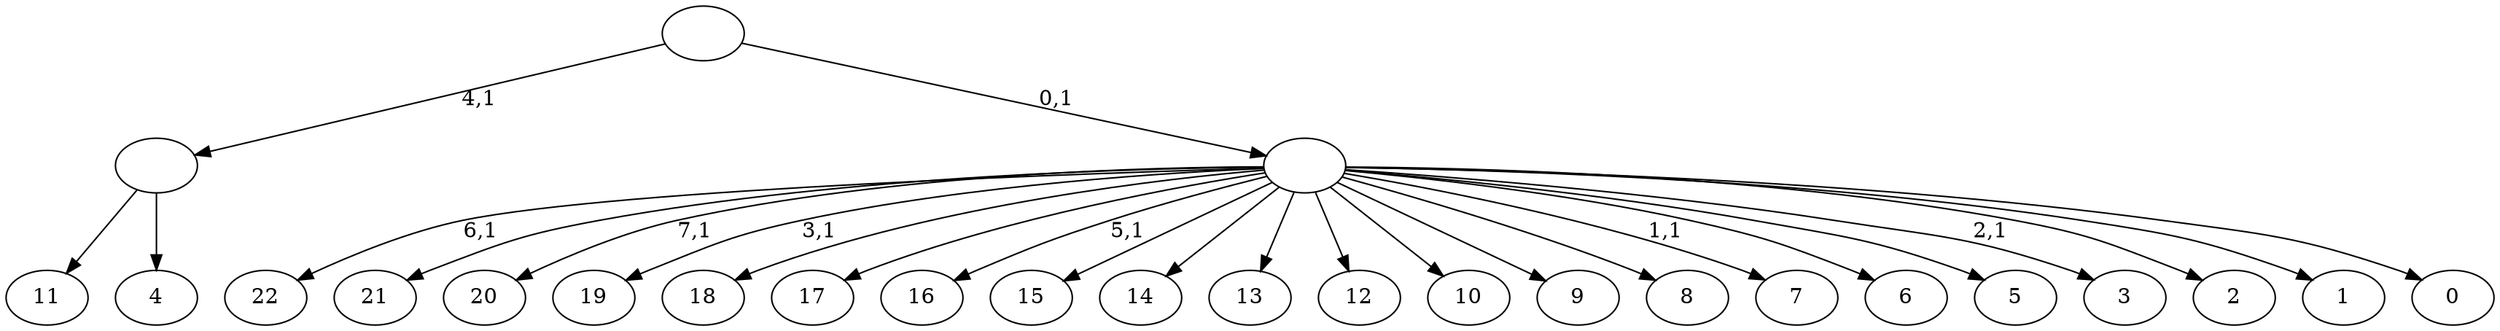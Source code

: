 digraph T {
	31 [label="22"]
	29 [label="21"]
	28 [label="20"]
	26 [label="19"]
	24 [label="18"]
	23 [label="17"]
	22 [label="16"]
	20 [label="15"]
	19 [label="14"]
	18 [label="13"]
	17 [label="12"]
	16 [label="11"]
	15 [label="10"]
	14 [label="9"]
	13 [label="8"]
	12 [label="7"]
	10 [label="6"]
	9 [label="5"]
	8 [label="4"]
	7 [label=""]
	6 [label="3"]
	4 [label="2"]
	3 [label="1"]
	2 [label="0"]
	1 [label=""]
	0 [label=""]
	7 -> 16 [label=""]
	7 -> 8 [label=""]
	1 -> 6 [label="2,1"]
	1 -> 12 [label="1,1"]
	1 -> 22 [label="5,1"]
	1 -> 26 [label="3,1"]
	1 -> 28 [label="7,1"]
	1 -> 31 [label="6,1"]
	1 -> 29 [label=""]
	1 -> 24 [label=""]
	1 -> 23 [label=""]
	1 -> 20 [label=""]
	1 -> 19 [label=""]
	1 -> 18 [label=""]
	1 -> 17 [label=""]
	1 -> 15 [label=""]
	1 -> 14 [label=""]
	1 -> 13 [label=""]
	1 -> 10 [label=""]
	1 -> 9 [label=""]
	1 -> 4 [label=""]
	1 -> 3 [label=""]
	1 -> 2 [label=""]
	0 -> 7 [label="4,1"]
	0 -> 1 [label="0,1"]
}
